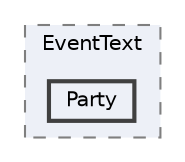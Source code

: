 digraph "C:/Users/むずでょ/Documents/Unity Projects/RMU-1-00-00-Research/Assets/RPGMaker/Codebase/Editor/MapEditor/Component/EventText/Party"
{
 // LATEX_PDF_SIZE
  bgcolor="transparent";
  edge [fontname=Helvetica,fontsize=10,labelfontname=Helvetica,labelfontsize=10];
  node [fontname=Helvetica,fontsize=10,shape=box,height=0.2,width=0.4];
  compound=true
  subgraph clusterdir_4b650c48e0ad4fe1651d6116da419e87 {
    graph [ bgcolor="#edf0f7", pencolor="grey50", label="EventText", fontname=Helvetica,fontsize=10 style="filled,dashed", URL="dir_4b650c48e0ad4fe1651d6116da419e87.html",tooltip=""]
  dir_571b3dc05698fb8d1ddabc58772898e0 [label="Party", fillcolor="#edf0f7", color="grey25", style="filled,bold", URL="dir_571b3dc05698fb8d1ddabc58772898e0.html",tooltip=""];
  }
}
